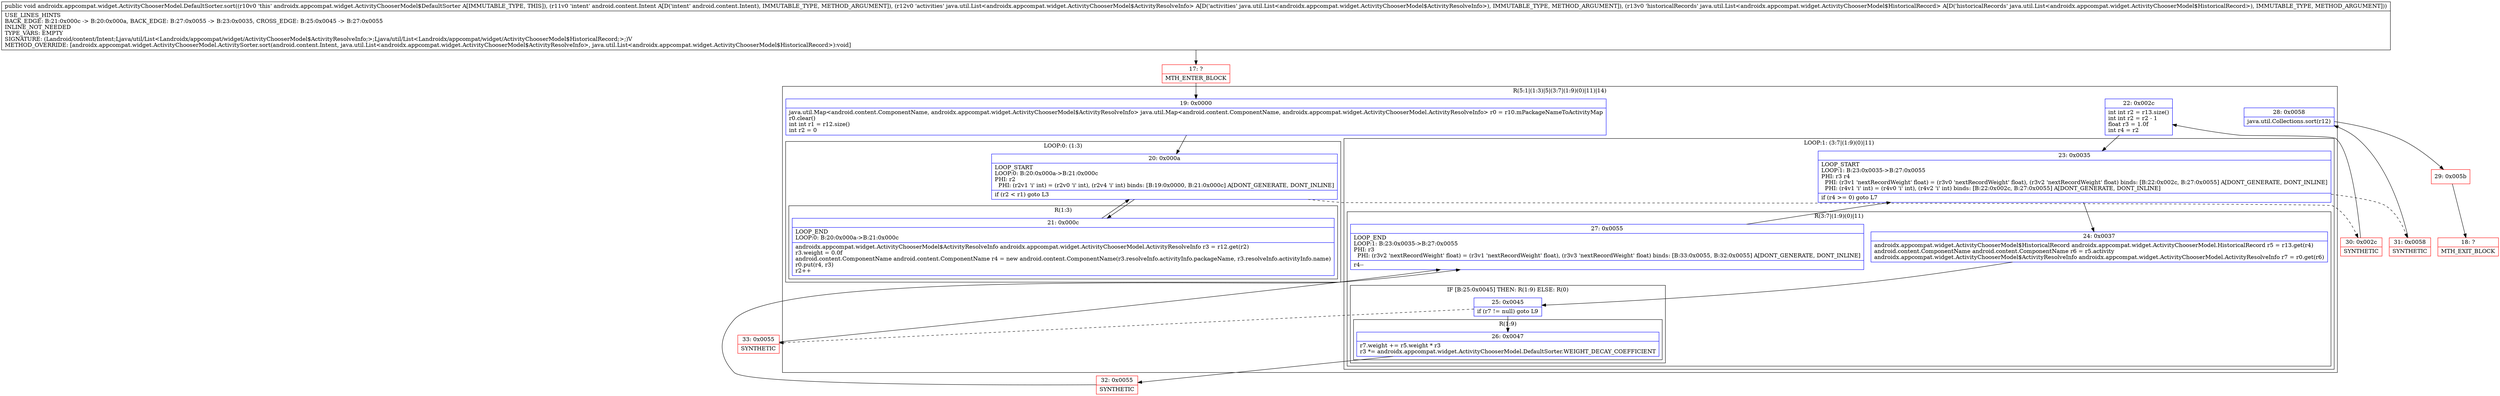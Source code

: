 digraph "CFG forandroidx.appcompat.widget.ActivityChooserModel.DefaultSorter.sort(Landroid\/content\/Intent;Ljava\/util\/List;Ljava\/util\/List;)V" {
subgraph cluster_Region_956172716 {
label = "R(5:1|(1:3)|5|(3:7|(1:9)(0)|11)|14)";
node [shape=record,color=blue];
Node_19 [shape=record,label="{19\:\ 0x0000|java.util.Map\<android.content.ComponentName, androidx.appcompat.widget.ActivityChooserModel$ActivityResolveInfo\> java.util.Map\<android.content.ComponentName, androidx.appcompat.widget.ActivityChooserModel.ActivityResolveInfo\> r0 = r10.mPackageNameToActivityMap\lr0.clear()\lint int r1 = r12.size()\lint r2 = 0\l}"];
subgraph cluster_LoopRegion_736506158 {
label = "LOOP:0: (1:3)";
node [shape=record,color=blue];
Node_20 [shape=record,label="{20\:\ 0x000a|LOOP_START\lLOOP:0: B:20:0x000a\-\>B:21:0x000c\lPHI: r2 \l  PHI: (r2v1 'i' int) = (r2v0 'i' int), (r2v4 'i' int) binds: [B:19:0x0000, B:21:0x000c] A[DONT_GENERATE, DONT_INLINE]\l|if (r2 \< r1) goto L3\l}"];
subgraph cluster_Region_1743125148 {
label = "R(1:3)";
node [shape=record,color=blue];
Node_21 [shape=record,label="{21\:\ 0x000c|LOOP_END\lLOOP:0: B:20:0x000a\-\>B:21:0x000c\l|androidx.appcompat.widget.ActivityChooserModel$ActivityResolveInfo androidx.appcompat.widget.ActivityChooserModel.ActivityResolveInfo r3 = r12.get(r2)\lr3.weight = 0.0f\landroid.content.ComponentName android.content.ComponentName r4 = new android.content.ComponentName(r3.resolveInfo.activityInfo.packageName, r3.resolveInfo.activityInfo.name)\lr0.put(r4, r3)\lr2++\l}"];
}
}
Node_22 [shape=record,label="{22\:\ 0x002c|int int r2 = r13.size()\lint int r2 = r2 \- 1\lfloat r3 = 1.0f\lint r4 = r2\l}"];
subgraph cluster_LoopRegion_1671294615 {
label = "LOOP:1: (3:7|(1:9)(0)|11)";
node [shape=record,color=blue];
Node_23 [shape=record,label="{23\:\ 0x0035|LOOP_START\lLOOP:1: B:23:0x0035\-\>B:27:0x0055\lPHI: r3 r4 \l  PHI: (r3v1 'nextRecordWeight' float) = (r3v0 'nextRecordWeight' float), (r3v2 'nextRecordWeight' float) binds: [B:22:0x002c, B:27:0x0055] A[DONT_GENERATE, DONT_INLINE]\l  PHI: (r4v1 'i' int) = (r4v0 'i' int), (r4v2 'i' int) binds: [B:22:0x002c, B:27:0x0055] A[DONT_GENERATE, DONT_INLINE]\l|if (r4 \>= 0) goto L7\l}"];
subgraph cluster_Region_1912120245 {
label = "R(3:7|(1:9)(0)|11)";
node [shape=record,color=blue];
Node_24 [shape=record,label="{24\:\ 0x0037|androidx.appcompat.widget.ActivityChooserModel$HistoricalRecord androidx.appcompat.widget.ActivityChooserModel.HistoricalRecord r5 = r13.get(r4)\landroid.content.ComponentName android.content.ComponentName r6 = r5.activity\landroidx.appcompat.widget.ActivityChooserModel$ActivityResolveInfo androidx.appcompat.widget.ActivityChooserModel.ActivityResolveInfo r7 = r0.get(r6)\l}"];
subgraph cluster_IfRegion_523575968 {
label = "IF [B:25:0x0045] THEN: R(1:9) ELSE: R(0)";
node [shape=record,color=blue];
Node_25 [shape=record,label="{25\:\ 0x0045|if (r7 != null) goto L9\l}"];
subgraph cluster_Region_736418146 {
label = "R(1:9)";
node [shape=record,color=blue];
Node_26 [shape=record,label="{26\:\ 0x0047|r7.weight += r5.weight * r3\lr3 *= androidx.appcompat.widget.ActivityChooserModel.DefaultSorter.WEIGHT_DECAY_COEFFICIENT\l}"];
}
subgraph cluster_Region_1635630124 {
label = "R(0)";
node [shape=record,color=blue];
}
}
Node_27 [shape=record,label="{27\:\ 0x0055|LOOP_END\lLOOP:1: B:23:0x0035\-\>B:27:0x0055\lPHI: r3 \l  PHI: (r3v2 'nextRecordWeight' float) = (r3v1 'nextRecordWeight' float), (r3v3 'nextRecordWeight' float) binds: [B:33:0x0055, B:32:0x0055] A[DONT_GENERATE, DONT_INLINE]\l|r4\-\-\l}"];
}
}
Node_28 [shape=record,label="{28\:\ 0x0058|java.util.Collections.sort(r12)\l}"];
}
Node_17 [shape=record,color=red,label="{17\:\ ?|MTH_ENTER_BLOCK\l}"];
Node_30 [shape=record,color=red,label="{30\:\ 0x002c|SYNTHETIC\l}"];
Node_32 [shape=record,color=red,label="{32\:\ 0x0055|SYNTHETIC\l}"];
Node_33 [shape=record,color=red,label="{33\:\ 0x0055|SYNTHETIC\l}"];
Node_31 [shape=record,color=red,label="{31\:\ 0x0058|SYNTHETIC\l}"];
Node_29 [shape=record,color=red,label="{29\:\ 0x005b}"];
Node_18 [shape=record,color=red,label="{18\:\ ?|MTH_EXIT_BLOCK\l}"];
MethodNode[shape=record,label="{public void androidx.appcompat.widget.ActivityChooserModel.DefaultSorter.sort((r10v0 'this' androidx.appcompat.widget.ActivityChooserModel$DefaultSorter A[IMMUTABLE_TYPE, THIS]), (r11v0 'intent' android.content.Intent A[D('intent' android.content.Intent), IMMUTABLE_TYPE, METHOD_ARGUMENT]), (r12v0 'activities' java.util.List\<androidx.appcompat.widget.ActivityChooserModel$ActivityResolveInfo\> A[D('activities' java.util.List\<androidx.appcompat.widget.ActivityChooserModel$ActivityResolveInfo\>), IMMUTABLE_TYPE, METHOD_ARGUMENT]), (r13v0 'historicalRecords' java.util.List\<androidx.appcompat.widget.ActivityChooserModel$HistoricalRecord\> A[D('historicalRecords' java.util.List\<androidx.appcompat.widget.ActivityChooserModel$HistoricalRecord\>), IMMUTABLE_TYPE, METHOD_ARGUMENT]))  | USE_LINES_HINTS\lBACK_EDGE: B:21:0x000c \-\> B:20:0x000a, BACK_EDGE: B:27:0x0055 \-\> B:23:0x0035, CROSS_EDGE: B:25:0x0045 \-\> B:27:0x0055\lINLINE_NOT_NEEDED\lTYPE_VARS: EMPTY\lSIGNATURE: (Landroid\/content\/Intent;Ljava\/util\/List\<Landroidx\/appcompat\/widget\/ActivityChooserModel$ActivityResolveInfo;\>;Ljava\/util\/List\<Landroidx\/appcompat\/widget\/ActivityChooserModel$HistoricalRecord;\>;)V\lMETHOD_OVERRIDE: [androidx.appcompat.widget.ActivityChooserModel.ActivitySorter.sort(android.content.Intent, java.util.List\<androidx.appcompat.widget.ActivityChooserModel$ActivityResolveInfo\>, java.util.List\<androidx.appcompat.widget.ActivityChooserModel$HistoricalRecord\>):void]\l}"];
MethodNode -> Node_17;Node_19 -> Node_20;
Node_20 -> Node_21;
Node_20 -> Node_30[style=dashed];
Node_21 -> Node_20;
Node_22 -> Node_23;
Node_23 -> Node_24;
Node_23 -> Node_31[style=dashed];
Node_24 -> Node_25;
Node_25 -> Node_26;
Node_25 -> Node_33[style=dashed];
Node_26 -> Node_32;
Node_27 -> Node_23;
Node_28 -> Node_29;
Node_17 -> Node_19;
Node_30 -> Node_22;
Node_32 -> Node_27;
Node_33 -> Node_27;
Node_31 -> Node_28;
Node_29 -> Node_18;
}

